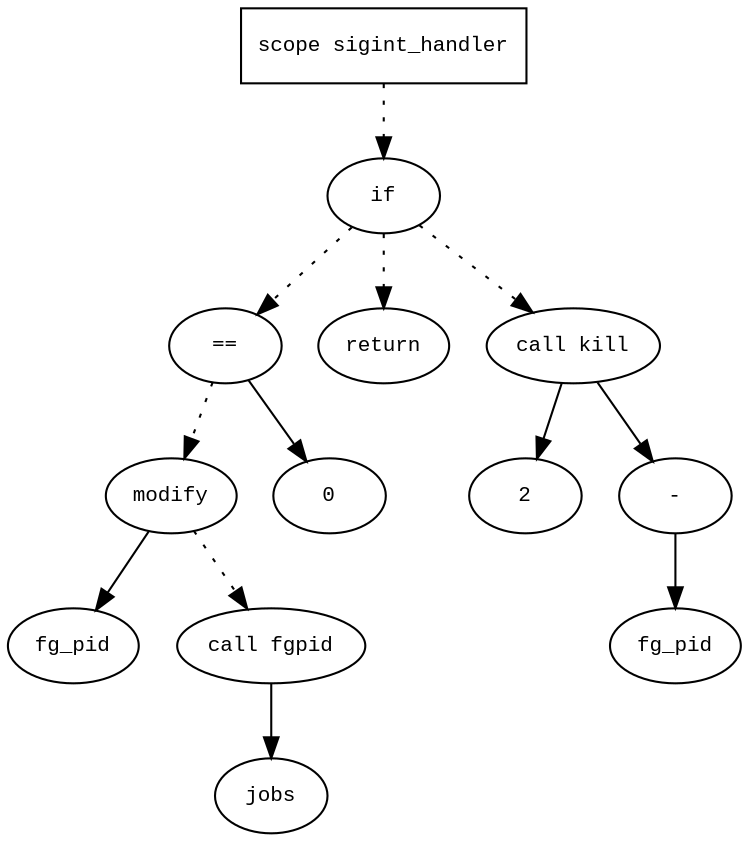 digraph AST {
  graph [fontname="Times New Roman",fontsize=10];
  node  [fontname="Courier New",fontsize=10];
  edge  [fontname="Times New Roman",fontsize=10];

  node1 [label="scope sigint_handler",shape=box];
  node2 [label="if",shape=ellipse];
  node1 -> node2 [style=dotted];
  node3 [label="==",shape=ellipse];
  node4 [label="modify",shape=ellipse];
  node5 [label="fg_pid",shape=ellipse];
  node4 -> node5;
  node6 [label="call fgpid",shape=ellipse];
  node7 [label="jobs",shape=ellipse];
  node6 -> node7;
  node4 -> node6 [style=dotted];
  node3 -> node4 [style=dotted];
  node8 [label="0",shape=ellipse];
  node3 -> node8;
  node2 -> node3 [style=dotted];
  node9 [label="return",shape=ellipse];
  node2 -> node9 [style=dotted];
  node10 [label="call kill",shape=ellipse];
  node11 [label="2",shape=ellipse];
  node10 -> node11;
  node12 [label="-",shape=ellipse];
  node13 [label="fg_pid",shape=ellipse];
  node12 -> node13;
  node10 -> node12;
  node2 -> node10 [style=dotted];
} 